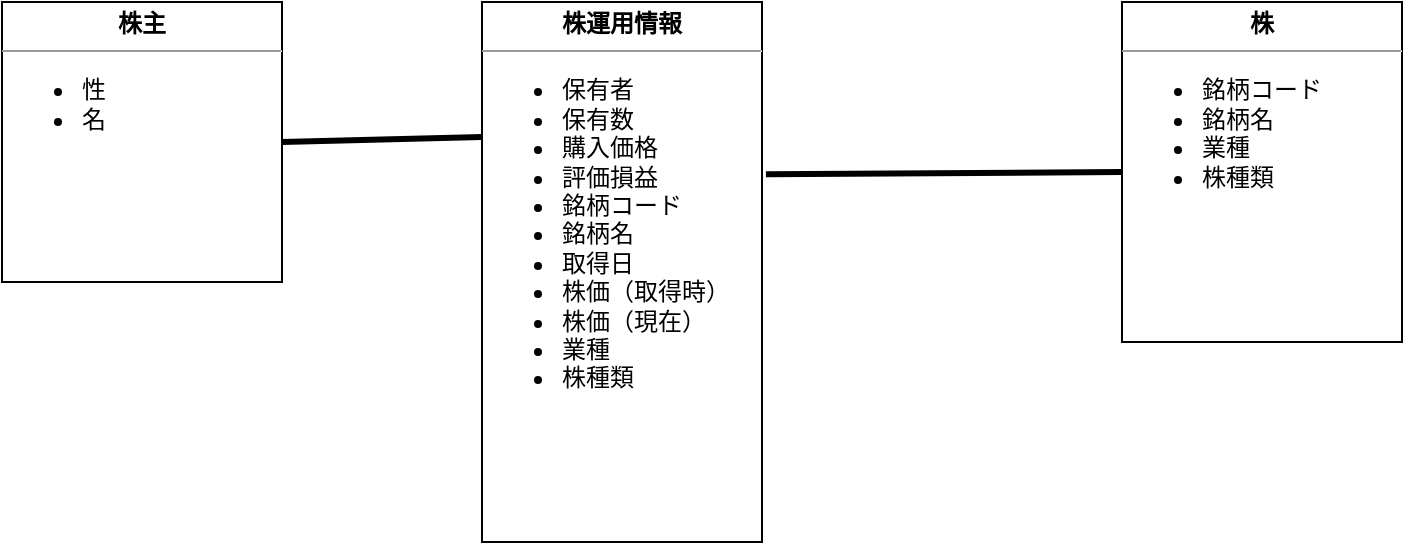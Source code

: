 <mxfile>
    <diagram id="P31lW52hoCTLFixNqPdC" name="Page-1">
        <mxGraphModel dx="869" dy="429" grid="1" gridSize="10" guides="1" tooltips="1" connect="1" arrows="1" fold="1" page="1" pageScale="1" pageWidth="827" pageHeight="1169" math="0" shadow="0">
            <root>
                <mxCell id="0"/>
                <mxCell id="1" parent="0"/>
                <mxCell id="2" value="&lt;p style=&quot;margin:0px;margin-top:4px;text-align:center;&quot;&gt;&lt;b&gt;株主&lt;/b&gt;&lt;/p&gt;&lt;hr size=&quot;1&quot;&gt;&lt;div style=&quot;height:2px;&quot;&gt;&lt;ul&gt;&lt;li&gt;性&lt;/li&gt;&lt;li&gt;名&lt;/li&gt;&lt;/ul&gt;&lt;/div&gt;" style="verticalAlign=top;align=left;overflow=fill;fontSize=12;fontFamily=Helvetica;html=1;" vertex="1" parent="1">
                    <mxGeometry x="80" y="40" width="140" height="140" as="geometry"/>
                </mxCell>
                <mxCell id="3" value="&lt;p style=&quot;margin:0px;margin-top:4px;text-align:center;&quot;&gt;&lt;b&gt;株&lt;/b&gt;&lt;/p&gt;&lt;hr size=&quot;1&quot;&gt;&lt;div style=&quot;height:2px;&quot;&gt;&lt;ul&gt;&lt;li&gt;銘柄コード&lt;/li&gt;&lt;li&gt;銘柄名&lt;/li&gt;&lt;li&gt;業種&lt;/li&gt;&lt;li&gt;株種類&lt;/li&gt;&lt;/ul&gt;&lt;/div&gt;" style="verticalAlign=top;align=left;overflow=fill;fontSize=12;fontFamily=Helvetica;html=1;" vertex="1" parent="1">
                    <mxGeometry x="640" y="40" width="140" height="170" as="geometry"/>
                </mxCell>
                <mxCell id="4" value="&lt;p style=&quot;margin:0px;margin-top:4px;text-align:center;&quot;&gt;&lt;b&gt;株運用情報&lt;/b&gt;&lt;/p&gt;&lt;hr size=&quot;1&quot;&gt;&lt;div style=&quot;height:2px;&quot;&gt;&lt;ul&gt;&lt;li&gt;保有者&lt;/li&gt;&lt;li&gt;保有数&lt;/li&gt;&lt;li&gt;購入価格&lt;/li&gt;&lt;li&gt;評価損益&lt;/li&gt;&lt;li&gt;銘柄コード&lt;/li&gt;&lt;li&gt;銘柄名&lt;/li&gt;&lt;li&gt;取得日&lt;/li&gt;&lt;li&gt;株価（取得時）&lt;/li&gt;&lt;li&gt;株価（現在）&lt;/li&gt;&lt;li&gt;業種&lt;/li&gt;&lt;li&gt;株種類&lt;/li&gt;&lt;/ul&gt;&lt;/div&gt;" style="verticalAlign=top;align=left;overflow=fill;fontSize=12;fontFamily=Helvetica;html=1;" vertex="1" parent="1">
                    <mxGeometry x="320" y="40" width="140" height="270" as="geometry"/>
                </mxCell>
                <mxCell id="5" value="" style="endArrow=none;startArrow=none;endFill=0;startFill=0;endSize=8;html=1;verticalAlign=bottom;labelBackgroundColor=none;strokeWidth=3;entryX=0;entryY=0.5;entryDx=0;entryDy=0;exitX=1.014;exitY=0.319;exitDx=0;exitDy=0;exitPerimeter=0;" edge="1" parent="1" source="4" target="3">
                    <mxGeometry width="160" relative="1" as="geometry">
                        <mxPoint x="390" y="100" as="sourcePoint"/>
                        <mxPoint x="710" y="50" as="targetPoint"/>
                    </mxGeometry>
                </mxCell>
                <mxCell id="6" value="" style="endArrow=none;startArrow=none;endFill=0;startFill=0;endSize=8;html=1;verticalAlign=bottom;labelBackgroundColor=none;strokeWidth=3;exitX=1;exitY=0.5;exitDx=0;exitDy=0;entryX=0;entryY=0.25;entryDx=0;entryDy=0;" edge="1" parent="1" source="2" target="4">
                    <mxGeometry width="160" relative="1" as="geometry">
                        <mxPoint x="470" y="80" as="sourcePoint"/>
                        <mxPoint x="320" y="70" as="targetPoint"/>
                    </mxGeometry>
                </mxCell>
            </root>
        </mxGraphModel>
    </diagram>
</mxfile>